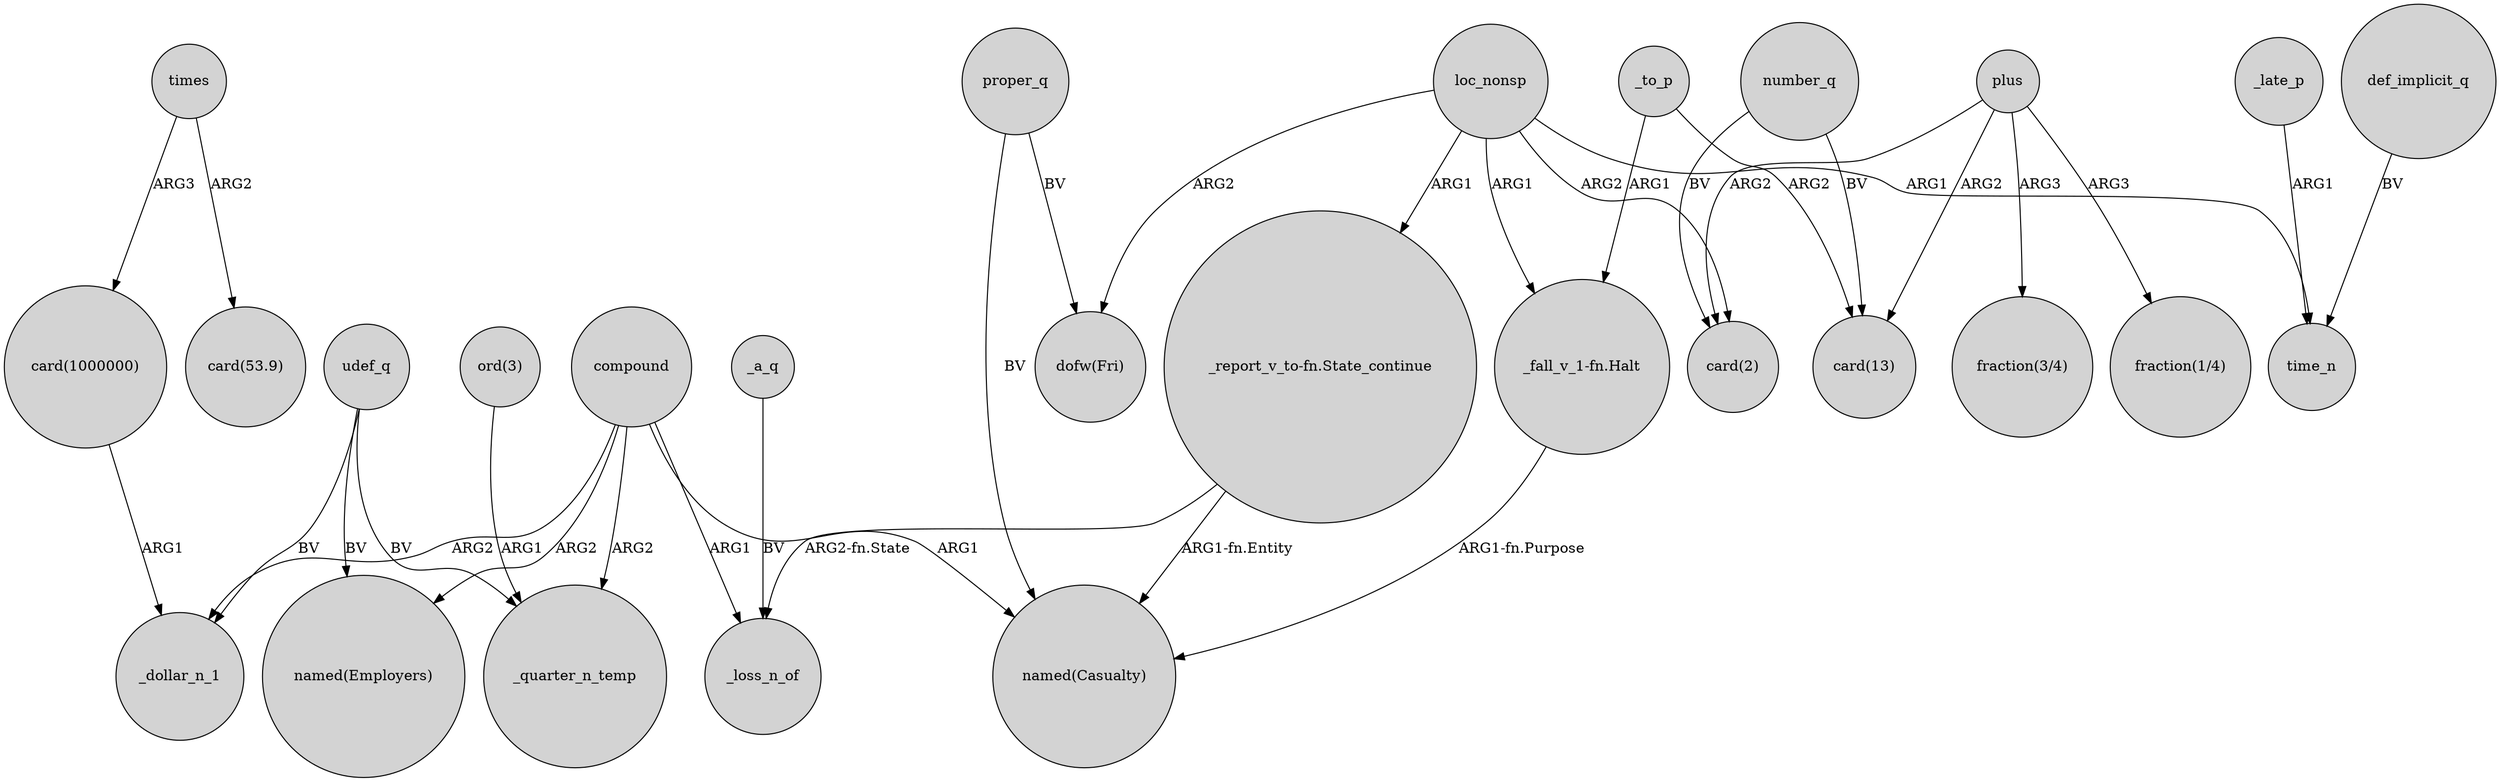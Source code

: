digraph {
	node [shape=circle style=filled]
	_a_q -> _loss_n_of [label=BV]
	compound -> "named(Employers)" [label=ARG2]
	number_q -> "card(13)" [label=BV]
	udef_q -> "named(Employers)" [label=BV]
	"ord(3)" -> _quarter_n_temp [label=ARG1]
	proper_q -> "dofw(Fri)" [label=BV]
	loc_nonsp -> "card(2)" [label=ARG2]
	number_q -> "card(2)" [label=BV]
	plus -> "card(13)" [label=ARG2]
	loc_nonsp -> "dofw(Fri)" [label=ARG2]
	times -> "card(1000000)" [label=ARG3]
	compound -> _dollar_n_1 [label=ARG2]
	loc_nonsp -> "_report_v_to-fn.State_continue" [label=ARG1]
	loc_nonsp -> "_fall_v_1-fn.Halt" [label=ARG1]
	compound -> _loss_n_of [label=ARG1]
	compound -> _quarter_n_temp [label=ARG2]
	udef_q -> _dollar_n_1 [label=BV]
	"_fall_v_1-fn.Halt" -> "named(Casualty)" [label="ARG1-fn.Purpose"]
	"_report_v_to-fn.State_continue" -> _loss_n_of [label="ARG2-fn.State"]
	"card(1000000)" -> _dollar_n_1 [label=ARG1]
	_late_p -> time_n [label=ARG1]
	proper_q -> "named(Casualty)" [label=BV]
	loc_nonsp -> time_n [label=ARG1]
	compound -> "named(Casualty)" [label=ARG1]
	udef_q -> _quarter_n_temp [label=BV]
	plus -> "card(2)" [label=ARG2]
	_to_p -> "card(13)" [label=ARG2]
	plus -> "fraction(1/4)" [label=ARG3]
	times -> "card(53.9)" [label=ARG2]
	plus -> "fraction(3/4)" [label=ARG3]
	"_report_v_to-fn.State_continue" -> "named(Casualty)" [label="ARG1-fn.Entity"]
	_to_p -> "_fall_v_1-fn.Halt" [label=ARG1]
	def_implicit_q -> time_n [label=BV]
}
